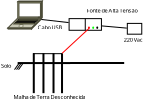 <?xml version="1.0" encoding="UTF-8"?>
<dia:diagram xmlns:dia="http://www.lysator.liu.se/~alla/dia/">
  <dia:layer name="Background" visible="true" active="true">
    <dia:object type="Standard - Line" version="0" id="O0">
      <dia:attribute name="obj_pos">
        <dia:point val="26.984,18.512"/>
      </dia:attribute>
      <dia:attribute name="obj_bb">
        <dia:rectangle val="26.934,18.462;27.034,20.558"/>
      </dia:attribute>
      <dia:attribute name="conn_endpoints">
        <dia:point val="26.984,18.512"/>
        <dia:point val="26.984,20.508"/>
      </dia:attribute>
      <dia:attribute name="numcp">
        <dia:int val="1"/>
      </dia:attribute>
    </dia:object>
    <dia:object type="Standard - Line" version="0" id="O1">
      <dia:attribute name="obj_pos">
        <dia:point val="26.178,19.004"/>
      </dia:attribute>
      <dia:attribute name="obj_bb">
        <dia:rectangle val="26.128,18.953;31.554,19.054"/>
      </dia:attribute>
      <dia:attribute name="conn_endpoints">
        <dia:point val="26.178,19.004"/>
        <dia:point val="31.504,19.003"/>
      </dia:attribute>
      <dia:attribute name="numcp">
        <dia:int val="1"/>
      </dia:attribute>
    </dia:object>
    <dia:object type="Standard - Line" version="0" id="O2">
      <dia:attribute name="obj_pos">
        <dia:point val="27.468,18.514"/>
      </dia:attribute>
      <dia:attribute name="obj_bb">
        <dia:rectangle val="27.418,18.464;27.518,20.559"/>
      </dia:attribute>
      <dia:attribute name="conn_endpoints">
        <dia:point val="27.468,18.514"/>
        <dia:point val="27.468,20.509"/>
      </dia:attribute>
      <dia:attribute name="numcp">
        <dia:int val="1"/>
      </dia:attribute>
    </dia:object>
    <dia:object type="Standard - Line" version="0" id="O3">
      <dia:attribute name="obj_pos">
        <dia:point val="27.971,18.512"/>
      </dia:attribute>
      <dia:attribute name="obj_bb">
        <dia:rectangle val="27.921,18.462;28.02,20.558"/>
      </dia:attribute>
      <dia:attribute name="conn_endpoints">
        <dia:point val="27.971,18.512"/>
        <dia:point val="27.971,20.508"/>
      </dia:attribute>
      <dia:attribute name="numcp">
        <dia:int val="1"/>
      </dia:attribute>
    </dia:object>
    <dia:object type="Standard - Line" version="0" id="O4">
      <dia:attribute name="obj_pos">
        <dia:point val="28.396,18.516"/>
      </dia:attribute>
      <dia:attribute name="obj_bb">
        <dia:rectangle val="28.346,18.466;28.446,20.561"/>
      </dia:attribute>
      <dia:attribute name="conn_endpoints">
        <dia:point val="28.396,18.516"/>
        <dia:point val="28.396,20.511"/>
      </dia:attribute>
      <dia:attribute name="numcp">
        <dia:int val="1"/>
      </dia:attribute>
    </dia:object>
    <dia:object type="Standard - Line" version="0" id="O5">
      <dia:attribute name="obj_pos">
        <dia:point val="26.231,19.037"/>
      </dia:attribute>
      <dia:attribute name="obj_bb">
        <dia:rectangle val="25.984,19.002;26.266,19.37"/>
      </dia:attribute>
      <dia:attribute name="conn_endpoints">
        <dia:point val="26.231,19.037"/>
        <dia:point val="26.019,19.335"/>
      </dia:attribute>
      <dia:attribute name="numcp">
        <dia:int val="1"/>
      </dia:attribute>
      <dia:attribute name="line_width">
        <dia:real val="0.05"/>
      </dia:attribute>
    </dia:object>
    <dia:object type="Standard - Line" version="0" id="O6">
      <dia:attribute name="obj_pos">
        <dia:point val="26.335,19.035"/>
      </dia:attribute>
      <dia:attribute name="obj_bb">
        <dia:rectangle val="26.088,19.0;26.37,19.369"/>
      </dia:attribute>
      <dia:attribute name="conn_endpoints">
        <dia:point val="26.335,19.035"/>
        <dia:point val="26.123,19.334"/>
      </dia:attribute>
      <dia:attribute name="numcp">
        <dia:int val="1"/>
      </dia:attribute>
      <dia:attribute name="line_width">
        <dia:real val="0.05"/>
      </dia:attribute>
    </dia:object>
    <dia:object type="Standard - Line" version="0" id="O7">
      <dia:attribute name="obj_pos">
        <dia:point val="26.432,19.036"/>
      </dia:attribute>
      <dia:attribute name="obj_bb">
        <dia:rectangle val="26.185,19.001;26.466,19.37"/>
      </dia:attribute>
      <dia:attribute name="conn_endpoints">
        <dia:point val="26.432,19.036"/>
        <dia:point val="26.22,19.335"/>
      </dia:attribute>
      <dia:attribute name="numcp">
        <dia:int val="1"/>
      </dia:attribute>
      <dia:attribute name="line_width">
        <dia:real val="0.05"/>
      </dia:attribute>
    </dia:object>
    <dia:object type="Standard - Text" version="1" id="O8">
      <dia:attribute name="obj_pos">
        <dia:point val="25.345,19.238"/>
      </dia:attribute>
      <dia:attribute name="obj_bb">
        <dia:rectangle val="25.345,18.976;25.947,19.306"/>
      </dia:attribute>
      <dia:attribute name="text">
        <dia:composite type="text">
          <dia:attribute name="string">
            <dia:string>#Solo#</dia:string>
          </dia:attribute>
          <dia:attribute name="font">
            <dia:font family="sans" style="0" name="Helvetica"/>
          </dia:attribute>
          <dia:attribute name="height">
            <dia:real val="0.353"/>
          </dia:attribute>
          <dia:attribute name="pos">
            <dia:point val="25.345,19.238"/>
          </dia:attribute>
          <dia:attribute name="color">
            <dia:color val="#000000"/>
          </dia:attribute>
          <dia:attribute name="alignment">
            <dia:enum val="0"/>
          </dia:attribute>
        </dia:composite>
      </dia:attribute>
      <dia:attribute name="valign">
        <dia:enum val="3"/>
      </dia:attribute>
    </dia:object>
    <dia:object type="Standard - Box" version="0" id="O9">
      <dia:attribute name="obj_pos">
        <dia:point val="28.75,16.783"/>
      </dia:attribute>
      <dia:attribute name="obj_bb">
        <dia:rectangle val="28.725,16.758;30.392,17.392"/>
      </dia:attribute>
      <dia:attribute name="elem_corner">
        <dia:point val="28.75,16.783"/>
      </dia:attribute>
      <dia:attribute name="elem_width">
        <dia:real val="1.617"/>
      </dia:attribute>
      <dia:attribute name="elem_height">
        <dia:real val="0.583"/>
      </dia:attribute>
      <dia:attribute name="border_width">
        <dia:real val="0.05"/>
      </dia:attribute>
      <dia:attribute name="show_background">
        <dia:boolean val="true"/>
      </dia:attribute>
    </dia:object>
    <dia:object type="Standard - Line" version="0" id="O10">
      <dia:attribute name="obj_pos">
        <dia:point val="29.558,16.783"/>
      </dia:attribute>
      <dia:attribute name="obj_bb">
        <dia:rectangle val="29.533,16.758;29.583,17.392"/>
      </dia:attribute>
      <dia:attribute name="conn_endpoints">
        <dia:point val="29.558,16.783"/>
        <dia:point val="29.558,17.366"/>
      </dia:attribute>
      <dia:attribute name="numcp">
        <dia:int val="1"/>
      </dia:attribute>
      <dia:attribute name="line_width">
        <dia:real val="0.05"/>
      </dia:attribute>
      <dia:connections>
        <dia:connection handle="0" to="O9" connection="1"/>
        <dia:connection handle="1" to="O9" connection="6"/>
      </dia:connections>
    </dia:object>
    <dia:object type="Standard - Ellipse" version="0" id="O11">
      <dia:attribute name="obj_pos">
        <dia:point val="29.93,17.2"/>
      </dia:attribute>
      <dia:attribute name="obj_bb">
        <dia:rectangle val="29.905,17.175;30.004,17.3"/>
      </dia:attribute>
      <dia:attribute name="elem_corner">
        <dia:point val="29.93,17.2"/>
      </dia:attribute>
      <dia:attribute name="elem_width">
        <dia:real val="0.049"/>
      </dia:attribute>
      <dia:attribute name="elem_height">
        <dia:real val="0.075"/>
      </dia:attribute>
      <dia:attribute name="border_width">
        <dia:real val="0.05"/>
      </dia:attribute>
      <dia:attribute name="border_color">
        <dia:color val="#00ff00"/>
      </dia:attribute>
    </dia:object>
    <dia:object type="Standard - Ellipse" version="0" id="O12">
      <dia:attribute name="obj_pos">
        <dia:point val="30.133,17.198"/>
      </dia:attribute>
      <dia:attribute name="obj_bb">
        <dia:rectangle val="30.108,17.173;30.206,17.298"/>
      </dia:attribute>
      <dia:attribute name="elem_corner">
        <dia:point val="30.133,17.198"/>
      </dia:attribute>
      <dia:attribute name="elem_width">
        <dia:real val="0.049"/>
      </dia:attribute>
      <dia:attribute name="elem_height">
        <dia:real val="0.075"/>
      </dia:attribute>
      <dia:attribute name="border_width">
        <dia:real val="0.05"/>
      </dia:attribute>
    </dia:object>
    <dia:object type="Standard - Ellipse" version="0" id="O13">
      <dia:attribute name="obj_pos">
        <dia:point val="29.718,17.201"/>
      </dia:attribute>
      <dia:attribute name="obj_bb">
        <dia:rectangle val="29.693,17.176;29.791,17.301"/>
      </dia:attribute>
      <dia:attribute name="elem_corner">
        <dia:point val="29.718,17.201"/>
      </dia:attribute>
      <dia:attribute name="elem_width">
        <dia:real val="0.049"/>
      </dia:attribute>
      <dia:attribute name="elem_height">
        <dia:real val="0.075"/>
      </dia:attribute>
      <dia:attribute name="border_width">
        <dia:real val="0.05"/>
      </dia:attribute>
      <dia:attribute name="border_color">
        <dia:color val="#ff0000"/>
      </dia:attribute>
    </dia:object>
    <dia:object type="Standard - Line" version="0" id="O14">
      <dia:attribute name="obj_pos">
        <dia:point val="29.742,17.276"/>
      </dia:attribute>
      <dia:attribute name="obj_bb">
        <dia:rectangle val="28.367,17.241;29.777,18.551"/>
      </dia:attribute>
      <dia:attribute name="conn_endpoints">
        <dia:point val="29.742,17.276"/>
        <dia:point val="28.402,18.516"/>
      </dia:attribute>
      <dia:attribute name="numcp">
        <dia:int val="1"/>
      </dia:attribute>
      <dia:attribute name="line_color">
        <dia:color val="#ff0000"/>
      </dia:attribute>
      <dia:attribute name="line_width">
        <dia:real val="0.05"/>
      </dia:attribute>
      <dia:connections>
        <dia:connection handle="0" to="O13" connection="6"/>
      </dia:connections>
    </dia:object>
    <dia:object type="Standard - Text" version="1" id="O15">
      <dia:attribute name="obj_pos">
        <dia:point val="29.626,16.478"/>
      </dia:attribute>
      <dia:attribute name="obj_bb">
        <dia:rectangle val="29.626,16.216;32.566,16.546"/>
      </dia:attribute>
      <dia:attribute name="text">
        <dia:composite type="text">
          <dia:attribute name="string">
            <dia:string>#Fonte de Alta Tensão#</dia:string>
          </dia:attribute>
          <dia:attribute name="font">
            <dia:font family="sans" style="0" name="Helvetica"/>
          </dia:attribute>
          <dia:attribute name="height">
            <dia:real val="0.353"/>
          </dia:attribute>
          <dia:attribute name="pos">
            <dia:point val="29.626,16.478"/>
          </dia:attribute>
          <dia:attribute name="color">
            <dia:color val="#000000"/>
          </dia:attribute>
          <dia:attribute name="alignment">
            <dia:enum val="0"/>
          </dia:attribute>
        </dia:composite>
      </dia:attribute>
      <dia:attribute name="valign">
        <dia:enum val="3"/>
      </dia:attribute>
    </dia:object>
    <dia:object type="Standard - Line" version="0" id="O16">
      <dia:attribute name="obj_pos">
        <dia:point val="28.403,18.535"/>
      </dia:attribute>
      <dia:attribute name="obj_bb">
        <dia:rectangle val="26.922,18.51;28.428,18.56"/>
      </dia:attribute>
      <dia:attribute name="conn_endpoints">
        <dia:point val="28.403,18.535"/>
        <dia:point val="26.947,18.535"/>
      </dia:attribute>
      <dia:attribute name="numcp">
        <dia:int val="1"/>
      </dia:attribute>
      <dia:attribute name="line_width">
        <dia:real val="0.05"/>
      </dia:attribute>
    </dia:object>
    <dia:object type="Standard - Text" version="1" id="O17">
      <dia:attribute name="obj_pos">
        <dia:point val="25.97,20.795"/>
      </dia:attribute>
      <dia:attribute name="obj_bb">
        <dia:rectangle val="25.97,20.532;30.127,20.862"/>
      </dia:attribute>
      <dia:attribute name="text">
        <dia:composite type="text">
          <dia:attribute name="string">
            <dia:string>#Malha de Terra Desconhecida#</dia:string>
          </dia:attribute>
          <dia:attribute name="font">
            <dia:font family="sans" style="0" name="Helvetica"/>
          </dia:attribute>
          <dia:attribute name="height">
            <dia:real val="0.353"/>
          </dia:attribute>
          <dia:attribute name="pos">
            <dia:point val="25.97,20.795"/>
          </dia:attribute>
          <dia:attribute name="color">
            <dia:color val="#000000"/>
          </dia:attribute>
          <dia:attribute name="alignment">
            <dia:enum val="0"/>
          </dia:attribute>
        </dia:composite>
      </dia:attribute>
      <dia:attribute name="valign">
        <dia:enum val="3"/>
      </dia:attribute>
    </dia:object>
    <dia:object type="Cisco - Laptop" version="1" id="O18">
      <dia:attribute name="obj_pos">
        <dia:point val="25.683,15.903"/>
      </dia:attribute>
      <dia:attribute name="obj_bb">
        <dia:rectangle val="25.683,15.903;27.409,17.305"/>
      </dia:attribute>
      <dia:attribute name="meta">
        <dia:composite type="dict"/>
      </dia:attribute>
      <dia:attribute name="elem_corner">
        <dia:point val="25.683,15.903"/>
      </dia:attribute>
      <dia:attribute name="elem_width">
        <dia:real val="1.725"/>
      </dia:attribute>
      <dia:attribute name="elem_height">
        <dia:real val="1.402"/>
      </dia:attribute>
      <dia:attribute name="line_width">
        <dia:real val="0.05"/>
      </dia:attribute>
      <dia:attribute name="line_colour">
        <dia:color val="#000000"/>
      </dia:attribute>
      <dia:attribute name="fill_colour">
        <dia:color val="#ffffff"/>
      </dia:attribute>
      <dia:attribute name="show_background">
        <dia:boolean val="true"/>
      </dia:attribute>
      <dia:attribute name="line_style">
        <dia:enum val="0"/>
        <dia:real val="1"/>
      </dia:attribute>
      <dia:attribute name="flip_horizontal">
        <dia:boolean val="false"/>
      </dia:attribute>
      <dia:attribute name="flip_vertical">
        <dia:boolean val="false"/>
      </dia:attribute>
      <dia:attribute name="subscale">
        <dia:real val="1"/>
      </dia:attribute>
    </dia:object>
    <dia:object type="Standard - Line" version="0" id="O19">
      <dia:attribute name="obj_pos">
        <dia:point val="28.725,16.981"/>
      </dia:attribute>
      <dia:attribute name="obj_bb">
        <dia:rectangle val="27.338,16.8;28.753,17.008"/>
      </dia:attribute>
      <dia:attribute name="conn_endpoints">
        <dia:point val="28.725,16.981"/>
        <dia:point val="27.366,16.827"/>
      </dia:attribute>
      <dia:attribute name="numcp">
        <dia:int val="1"/>
      </dia:attribute>
      <dia:attribute name="line_width">
        <dia:real val="0.05"/>
      </dia:attribute>
      <dia:connections>
        <dia:connection handle="0" to="O9" connection="8"/>
      </dia:connections>
    </dia:object>
    <dia:object type="Standard - Text" version="1" id="O20">
      <dia:attribute name="obj_pos">
        <dia:point val="27.172,17.322"/>
      </dia:attribute>
      <dia:attribute name="obj_bb">
        <dia:rectangle val="27.172,17.059;28.567,17.389"/>
      </dia:attribute>
      <dia:attribute name="text">
        <dia:composite type="text">
          <dia:attribute name="string">
            <dia:string>#Cabo USB#</dia:string>
          </dia:attribute>
          <dia:attribute name="font">
            <dia:font family="sans" style="0" name="Helvetica"/>
          </dia:attribute>
          <dia:attribute name="height">
            <dia:real val="0.353"/>
          </dia:attribute>
          <dia:attribute name="pos">
            <dia:point val="27.172,17.322"/>
          </dia:attribute>
          <dia:attribute name="color">
            <dia:color val="#000000"/>
          </dia:attribute>
          <dia:attribute name="alignment">
            <dia:enum val="0"/>
          </dia:attribute>
        </dia:composite>
      </dia:attribute>
      <dia:attribute name="valign">
        <dia:enum val="3"/>
      </dia:attribute>
    </dia:object>
    <dia:object type="Standard - Line" version="0" id="O21">
      <dia:attribute name="obj_pos">
        <dia:point val="30.392,17.148"/>
      </dia:attribute>
      <dia:attribute name="obj_bb">
        <dia:rectangle val="30.365,17.121;31.663,17.284"/>
      </dia:attribute>
      <dia:attribute name="conn_endpoints">
        <dia:point val="30.392,17.148"/>
        <dia:point val="31.636,17.257"/>
      </dia:attribute>
      <dia:attribute name="numcp">
        <dia:int val="1"/>
      </dia:attribute>
      <dia:attribute name="line_width">
        <dia:real val="0.05"/>
      </dia:attribute>
      <dia:connections>
        <dia:connection handle="0" to="O9" connection="8"/>
        <dia:connection handle="1" to="O22" connection="8"/>
      </dia:connections>
    </dia:object>
    <dia:object type="Standard - Box" version="0" id="O22">
      <dia:attribute name="obj_pos">
        <dia:point val="31.661,17.022"/>
      </dia:attribute>
      <dia:attribute name="obj_bb">
        <dia:rectangle val="31.636,16.997;32.408,17.585"/>
      </dia:attribute>
      <dia:attribute name="elem_corner">
        <dia:point val="31.661,17.022"/>
      </dia:attribute>
      <dia:attribute name="elem_width">
        <dia:real val="0.722"/>
      </dia:attribute>
      <dia:attribute name="elem_height">
        <dia:real val="0.539"/>
      </dia:attribute>
      <dia:attribute name="border_width">
        <dia:real val="0.05"/>
      </dia:attribute>
      <dia:attribute name="show_background">
        <dia:boolean val="true"/>
      </dia:attribute>
    </dia:object>
    <dia:object type="Standard - Text" version="1" id="O23">
      <dia:attribute name="obj_pos">
        <dia:point val="31.477,17.939"/>
      </dia:attribute>
      <dia:attribute name="obj_bb">
        <dia:rectangle val="31.477,17.668;33.063,18.023"/>
      </dia:attribute>
      <dia:attribute name="text">
        <dia:composite type="text">
          <dia:attribute name="string">
            <dia:string>#220 Vac     #</dia:string>
          </dia:attribute>
          <dia:attribute name="font">
            <dia:font family="sans" style="0" name="Helvetica"/>
          </dia:attribute>
          <dia:attribute name="height">
            <dia:real val="0.353"/>
          </dia:attribute>
          <dia:attribute name="pos">
            <dia:point val="31.477,17.939"/>
          </dia:attribute>
          <dia:attribute name="color">
            <dia:color val="#000000"/>
          </dia:attribute>
          <dia:attribute name="alignment">
            <dia:enum val="0"/>
          </dia:attribute>
        </dia:composite>
      </dia:attribute>
      <dia:attribute name="valign">
        <dia:enum val="3"/>
      </dia:attribute>
    </dia:object>
  </dia:layer>
</dia:diagram>
